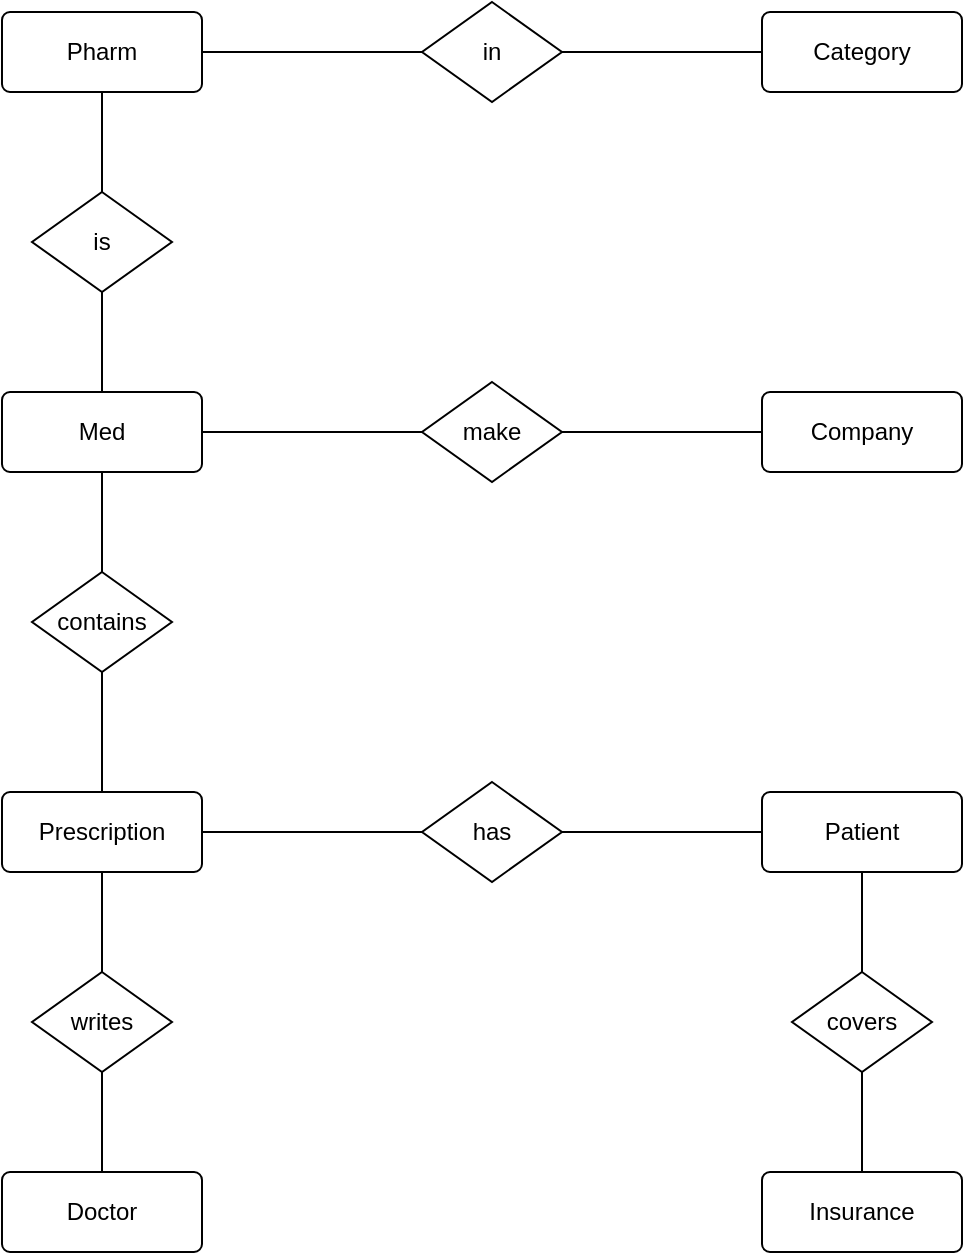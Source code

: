 <mxfile version="20.5.1" type="github">
  <diagram id="48AZBADOfq8RH2QQ7CtG" name="Page-1">
    <mxGraphModel dx="1422" dy="754" grid="1" gridSize="10" guides="1" tooltips="1" connect="1" arrows="1" fold="1" page="1" pageScale="1" pageWidth="850" pageHeight="1100" math="0" shadow="0">
      <root>
        <mxCell id="0" />
        <mxCell id="1" parent="0" />
        <mxCell id="AuoZzeZLEdX44XqtwICL-29" value="" style="edgeStyle=orthogonalEdgeStyle;rounded=0;orthogonalLoop=1;jettySize=auto;html=1;endArrow=none;endFill=0;" edge="1" parent="1" source="RMq5mAdl47YVY0ZsKR3I-1" target="AuoZzeZLEdX44XqtwICL-26">
          <mxGeometry relative="1" as="geometry" />
        </mxCell>
        <mxCell id="RMq5mAdl47YVY0ZsKR3I-1" value="Doctor" style="rounded=1;arcSize=10;whiteSpace=wrap;html=1;align=center;" parent="1" vertex="1">
          <mxGeometry x="330" y="690" width="100" height="40" as="geometry" />
        </mxCell>
        <mxCell id="RMq5mAdl47YVY0ZsKR3I-2" value="Category" style="rounded=1;arcSize=10;whiteSpace=wrap;html=1;align=center;" parent="1" vertex="1">
          <mxGeometry x="710" y="110" width="100" height="40" as="geometry" />
        </mxCell>
        <mxCell id="AuoZzeZLEdX44XqtwICL-6" value="" style="edgeStyle=orthogonalEdgeStyle;rounded=0;orthogonalLoop=1;jettySize=auto;html=1;endArrow=none;endFill=0;" edge="1" parent="1" source="RMq5mAdl47YVY0ZsKR3I-3" target="AuoZzeZLEdX44XqtwICL-3">
          <mxGeometry relative="1" as="geometry" />
        </mxCell>
        <mxCell id="RMq5mAdl47YVY0ZsKR3I-3" value="Pharm" style="rounded=1;arcSize=10;whiteSpace=wrap;html=1;align=center;" parent="1" vertex="1">
          <mxGeometry x="330" y="110" width="100" height="40" as="geometry" />
        </mxCell>
        <mxCell id="AuoZzeZLEdX44XqtwICL-15" value="" style="edgeStyle=orthogonalEdgeStyle;rounded=0;orthogonalLoop=1;jettySize=auto;html=1;endArrow=none;endFill=0;" edge="1" parent="1" source="RMq5mAdl47YVY0ZsKR3I-4" target="AuoZzeZLEdX44XqtwICL-13">
          <mxGeometry relative="1" as="geometry" />
        </mxCell>
        <mxCell id="RMq5mAdl47YVY0ZsKR3I-4" value="Med" style="rounded=1;arcSize=10;whiteSpace=wrap;html=1;align=center;" parent="1" vertex="1">
          <mxGeometry x="330" y="300" width="100" height="40" as="geometry" />
        </mxCell>
        <mxCell id="AuoZzeZLEdX44XqtwICL-16" value="" style="edgeStyle=orthogonalEdgeStyle;rounded=0;orthogonalLoop=1;jettySize=auto;html=1;endArrow=none;endFill=0;" edge="1" parent="1" source="RMq5mAdl47YVY0ZsKR3I-8" target="AuoZzeZLEdX44XqtwICL-13">
          <mxGeometry relative="1" as="geometry" />
        </mxCell>
        <mxCell id="RMq5mAdl47YVY0ZsKR3I-8" value="Company" style="rounded=1;arcSize=10;whiteSpace=wrap;html=1;align=center;" parent="1" vertex="1">
          <mxGeometry x="710" y="300" width="100" height="40" as="geometry" />
        </mxCell>
        <mxCell id="RMq5mAdl47YVY0ZsKR3I-10" value="Insurance" style="rounded=1;arcSize=10;whiteSpace=wrap;html=1;align=center;" parent="1" vertex="1">
          <mxGeometry x="710" y="690" width="100" height="40" as="geometry" />
        </mxCell>
        <mxCell id="AuoZzeZLEdX44XqtwICL-23" value="" style="edgeStyle=orthogonalEdgeStyle;rounded=0;orthogonalLoop=1;jettySize=auto;html=1;endArrow=none;endFill=0;" edge="1" parent="1" source="RMq5mAdl47YVY0ZsKR3I-11" target="AuoZzeZLEdX44XqtwICL-22">
          <mxGeometry relative="1" as="geometry" />
        </mxCell>
        <mxCell id="RMq5mAdl47YVY0ZsKR3I-11" value="Patient" style="rounded=1;arcSize=10;whiteSpace=wrap;html=1;align=center;" parent="1" vertex="1">
          <mxGeometry x="710" y="500" width="100" height="40" as="geometry" />
        </mxCell>
        <mxCell id="RMq5mAdl47YVY0ZsKR3I-12" value="Prescription" style="rounded=1;arcSize=10;whiteSpace=wrap;html=1;align=center;" parent="1" vertex="1">
          <mxGeometry x="330" y="500" width="100" height="40" as="geometry" />
        </mxCell>
        <mxCell id="AuoZzeZLEdX44XqtwICL-5" value="" style="edgeStyle=orthogonalEdgeStyle;rounded=0;orthogonalLoop=1;jettySize=auto;html=1;endArrow=none;endFill=0;" edge="1" parent="1" source="AuoZzeZLEdX44XqtwICL-3" target="RMq5mAdl47YVY0ZsKR3I-2">
          <mxGeometry relative="1" as="geometry" />
        </mxCell>
        <mxCell id="AuoZzeZLEdX44XqtwICL-3" value="in" style="shape=rhombus;perimeter=rhombusPerimeter;whiteSpace=wrap;html=1;align=center;" vertex="1" parent="1">
          <mxGeometry x="540" y="105" width="70" height="50" as="geometry" />
        </mxCell>
        <mxCell id="AuoZzeZLEdX44XqtwICL-9" value="" style="edgeStyle=orthogonalEdgeStyle;rounded=0;orthogonalLoop=1;jettySize=auto;html=1;endArrow=none;endFill=0;" edge="1" parent="1" source="AuoZzeZLEdX44XqtwICL-8" target="RMq5mAdl47YVY0ZsKR3I-3">
          <mxGeometry relative="1" as="geometry" />
        </mxCell>
        <mxCell id="AuoZzeZLEdX44XqtwICL-11" value="" style="edgeStyle=orthogonalEdgeStyle;rounded=0;orthogonalLoop=1;jettySize=auto;html=1;endArrow=none;endFill=0;" edge="1" parent="1" source="AuoZzeZLEdX44XqtwICL-8" target="RMq5mAdl47YVY0ZsKR3I-4">
          <mxGeometry relative="1" as="geometry" />
        </mxCell>
        <mxCell id="AuoZzeZLEdX44XqtwICL-8" value="is" style="shape=rhombus;perimeter=rhombusPerimeter;whiteSpace=wrap;html=1;align=center;" vertex="1" parent="1">
          <mxGeometry x="345" y="200" width="70" height="50" as="geometry" />
        </mxCell>
        <mxCell id="AuoZzeZLEdX44XqtwICL-13" value="make" style="shape=rhombus;perimeter=rhombusPerimeter;whiteSpace=wrap;html=1;align=center;" vertex="1" parent="1">
          <mxGeometry x="540" y="295" width="70" height="50" as="geometry" />
        </mxCell>
        <mxCell id="AuoZzeZLEdX44XqtwICL-20" value="" style="edgeStyle=orthogonalEdgeStyle;rounded=0;orthogonalLoop=1;jettySize=auto;html=1;endArrow=none;endFill=0;" edge="1" parent="1" source="AuoZzeZLEdX44XqtwICL-19" target="RMq5mAdl47YVY0ZsKR3I-4">
          <mxGeometry relative="1" as="geometry" />
        </mxCell>
        <mxCell id="AuoZzeZLEdX44XqtwICL-21" value="" style="edgeStyle=orthogonalEdgeStyle;rounded=0;orthogonalLoop=1;jettySize=auto;html=1;endArrow=none;endFill=0;" edge="1" parent="1" source="AuoZzeZLEdX44XqtwICL-19" target="RMq5mAdl47YVY0ZsKR3I-12">
          <mxGeometry relative="1" as="geometry" />
        </mxCell>
        <mxCell id="AuoZzeZLEdX44XqtwICL-19" value="contains" style="shape=rhombus;perimeter=rhombusPerimeter;whiteSpace=wrap;html=1;align=center;" vertex="1" parent="1">
          <mxGeometry x="345" y="390" width="70" height="50" as="geometry" />
        </mxCell>
        <mxCell id="AuoZzeZLEdX44XqtwICL-27" value="" style="edgeStyle=orthogonalEdgeStyle;rounded=0;orthogonalLoop=1;jettySize=auto;html=1;endArrow=none;endFill=0;" edge="1" parent="1" source="AuoZzeZLEdX44XqtwICL-22" target="RMq5mAdl47YVY0ZsKR3I-12">
          <mxGeometry relative="1" as="geometry" />
        </mxCell>
        <mxCell id="AuoZzeZLEdX44XqtwICL-22" value="has" style="shape=rhombus;perimeter=rhombusPerimeter;whiteSpace=wrap;html=1;align=center;" vertex="1" parent="1">
          <mxGeometry x="540" y="495" width="70" height="50" as="geometry" />
        </mxCell>
        <mxCell id="AuoZzeZLEdX44XqtwICL-28" value="" style="edgeStyle=orthogonalEdgeStyle;rounded=0;orthogonalLoop=1;jettySize=auto;html=1;endArrow=none;endFill=0;" edge="1" parent="1" source="AuoZzeZLEdX44XqtwICL-26" target="RMq5mAdl47YVY0ZsKR3I-12">
          <mxGeometry relative="1" as="geometry" />
        </mxCell>
        <mxCell id="AuoZzeZLEdX44XqtwICL-26" value="writes" style="shape=rhombus;perimeter=rhombusPerimeter;whiteSpace=wrap;html=1;align=center;" vertex="1" parent="1">
          <mxGeometry x="345" y="590" width="70" height="50" as="geometry" />
        </mxCell>
        <mxCell id="AuoZzeZLEdX44XqtwICL-32" value="" style="edgeStyle=orthogonalEdgeStyle;rounded=0;orthogonalLoop=1;jettySize=auto;html=1;endArrow=none;endFill=0;" edge="1" parent="1" source="AuoZzeZLEdX44XqtwICL-31" target="RMq5mAdl47YVY0ZsKR3I-11">
          <mxGeometry relative="1" as="geometry" />
        </mxCell>
        <mxCell id="AuoZzeZLEdX44XqtwICL-33" value="" style="edgeStyle=orthogonalEdgeStyle;rounded=0;orthogonalLoop=1;jettySize=auto;html=1;endArrow=none;endFill=0;" edge="1" parent="1" source="AuoZzeZLEdX44XqtwICL-31" target="RMq5mAdl47YVY0ZsKR3I-10">
          <mxGeometry relative="1" as="geometry" />
        </mxCell>
        <mxCell id="AuoZzeZLEdX44XqtwICL-31" value="covers" style="shape=rhombus;perimeter=rhombusPerimeter;whiteSpace=wrap;html=1;align=center;" vertex="1" parent="1">
          <mxGeometry x="725" y="590" width="70" height="50" as="geometry" />
        </mxCell>
      </root>
    </mxGraphModel>
  </diagram>
</mxfile>
